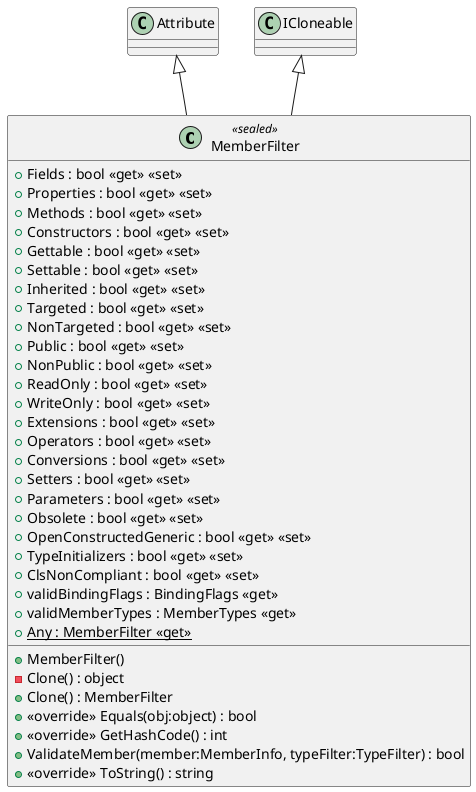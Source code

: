 @startuml
class MemberFilter <<sealed>> {
    + MemberFilter()
    + Fields : bool <<get>> <<set>>
    + Properties : bool <<get>> <<set>>
    + Methods : bool <<get>> <<set>>
    + Constructors : bool <<get>> <<set>>
    + Gettable : bool <<get>> <<set>>
    + Settable : bool <<get>> <<set>>
    + Inherited : bool <<get>> <<set>>
    + Targeted : bool <<get>> <<set>>
    + NonTargeted : bool <<get>> <<set>>
    + Public : bool <<get>> <<set>>
    + NonPublic : bool <<get>> <<set>>
    + ReadOnly : bool <<get>> <<set>>
    + WriteOnly : bool <<get>> <<set>>
    + Extensions : bool <<get>> <<set>>
    + Operators : bool <<get>> <<set>>
    + Conversions : bool <<get>> <<set>>
    + Setters : bool <<get>> <<set>>
    + Parameters : bool <<get>> <<set>>
    + Obsolete : bool <<get>> <<set>>
    + OpenConstructedGeneric : bool <<get>> <<set>>
    + TypeInitializers : bool <<get>> <<set>>
    + ClsNonCompliant : bool <<get>> <<set>>
    + validBindingFlags : BindingFlags <<get>>
    + validMemberTypes : MemberTypes <<get>>
    - Clone() : object
    + Clone() : MemberFilter
    + <<override>> Equals(obj:object) : bool
    + <<override>> GetHashCode() : int
    + ValidateMember(member:MemberInfo, typeFilter:TypeFilter) : bool
    + <<override>> ToString() : string
    + {static} Any : MemberFilter <<get>>
}
Attribute <|-- MemberFilter
ICloneable <|-- MemberFilter
@enduml
